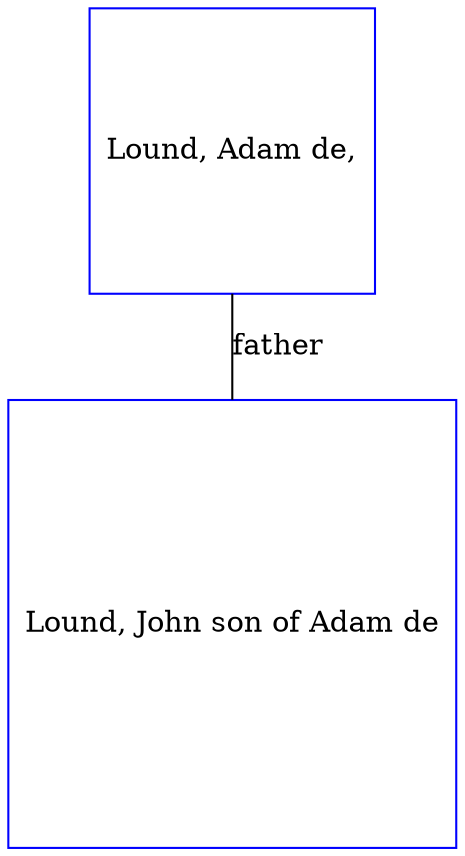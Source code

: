 digraph D {
    edge [dir=none];    node [shape=box];    "008679"   [label="Lound, John son of Adam de", shape=box, regular=1, color="blue"] ;
"008678"   [label="Lound, Adam de,", shape=box, regular=1, color="blue"] ;
008678->008679 [label="father",arrowsize=0.0]; 
}